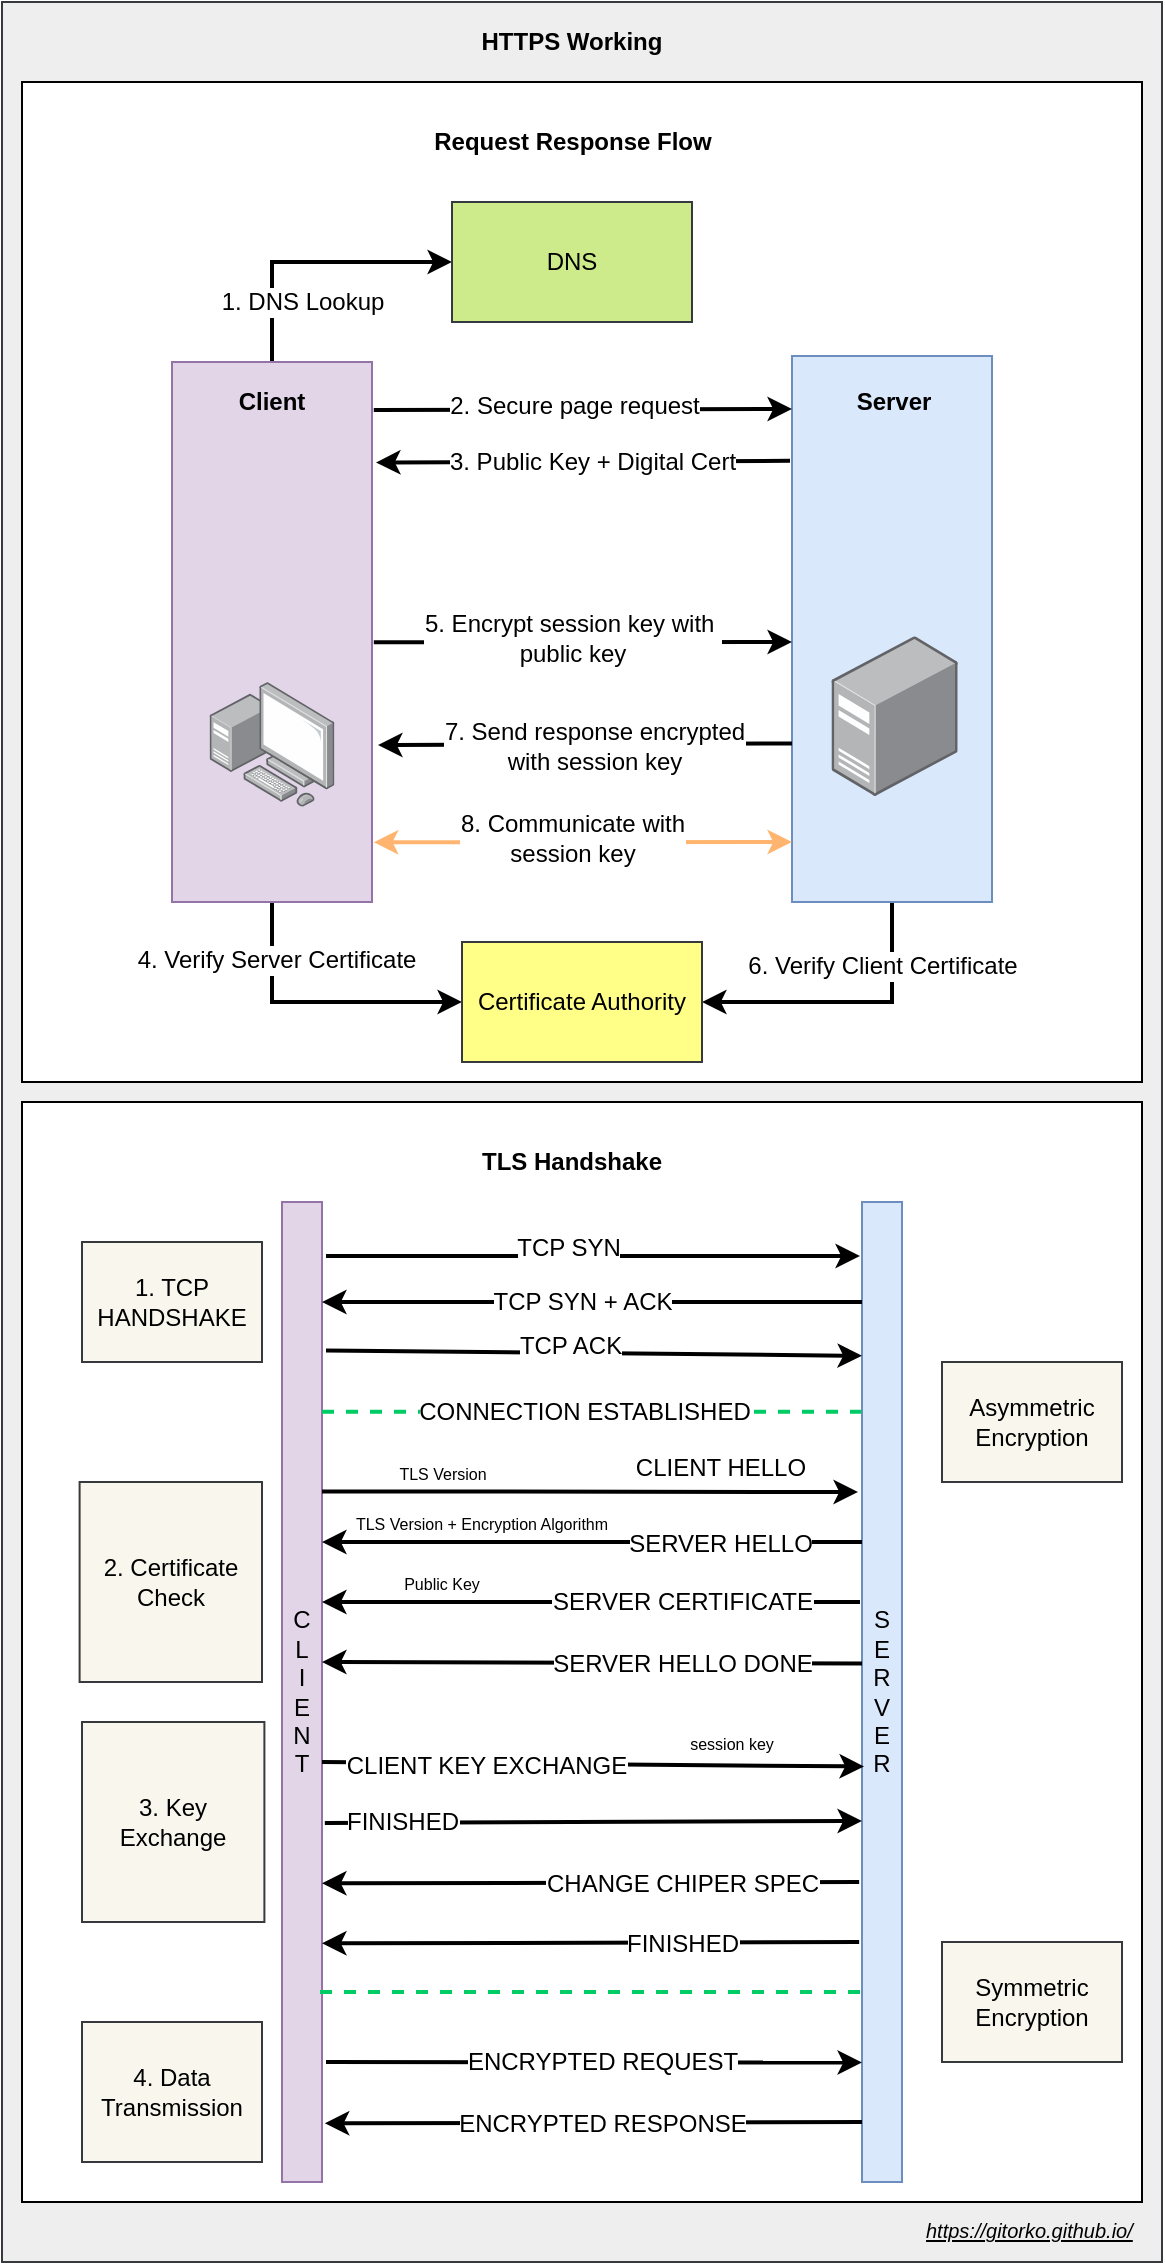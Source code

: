 <mxfile version="12.6.5" type="device"><diagram id="EBuwIu-gtz8wSPF9Wxdv" name="Page-1"><mxGraphModel dx="922" dy="710" grid="1" gridSize="10" guides="1" tooltips="1" connect="1" arrows="1" fold="1" page="1" pageScale="1" pageWidth="500" pageHeight="1200" math="0" shadow="0"><root><mxCell id="0"/><mxCell id="1" parent="0"/><mxCell id="pPhVo5BkVxAI8eTANeyr-93" value="" style="rounded=0;whiteSpace=wrap;html=1;fillColor=#eeeeee;strokeColor=#36393d;" vertex="1" parent="1"><mxGeometry x="40" y="150" width="580" height="1130" as="geometry"/></mxCell><mxCell id="pPhVo5BkVxAI8eTANeyr-84" value="" style="rounded=0;whiteSpace=wrap;html=1;" vertex="1" parent="1"><mxGeometry x="50" y="190" width="560" height="500" as="geometry"/></mxCell><mxCell id="pPhVo5BkVxAI8eTANeyr-34" value="" style="rounded=0;whiteSpace=wrap;html=1;" vertex="1" parent="1"><mxGeometry x="50" y="700" width="560" height="550" as="geometry"/></mxCell><mxCell id="pPhVo5BkVxAI8eTANeyr-89" style="edgeStyle=orthogonalEdgeStyle;rounded=0;orthogonalLoop=1;jettySize=auto;html=1;entryX=1;entryY=0.5;entryDx=0;entryDy=0;strokeColor=#000000;strokeWidth=2;exitX=0.5;exitY=1;exitDx=0;exitDy=0;" edge="1" parent="1" source="pPhVo5BkVxAI8eTANeyr-4" target="pPhVo5BkVxAI8eTANeyr-14"><mxGeometry relative="1" as="geometry"/></mxCell><mxCell id="pPhVo5BkVxAI8eTANeyr-90" value="6. Verify Client Certificate" style="text;html=1;align=center;verticalAlign=middle;resizable=0;points=[];labelBackgroundColor=#ffffff;" vertex="1" connectable="0" parent="pPhVo5BkVxAI8eTANeyr-89"><mxGeometry x="-0.486" y="1" relative="1" as="geometry"><mxPoint x="-6" y="-5.33" as="offset"/></mxGeometry></mxCell><mxCell id="pPhVo5BkVxAI8eTANeyr-4" value="" style="rounded=0;whiteSpace=wrap;html=1;fillColor=#dae8fc;strokeColor=#6c8ebf;" vertex="1" parent="1"><mxGeometry x="435" y="327" width="100" height="273" as="geometry"/></mxCell><mxCell id="pPhVo5BkVxAI8eTANeyr-7" style="edgeStyle=orthogonalEdgeStyle;rounded=0;orthogonalLoop=1;jettySize=auto;html=1;entryX=0;entryY=0.5;entryDx=0;entryDy=0;strokeWidth=2;exitX=0.5;exitY=0;exitDx=0;exitDy=0;" edge="1" parent="1" source="pPhVo5BkVxAI8eTANeyr-3" target="pPhVo5BkVxAI8eTANeyr-6"><mxGeometry relative="1" as="geometry"/></mxCell><mxCell id="pPhVo5BkVxAI8eTANeyr-8" value="1. DNS Lookup" style="text;html=1;align=center;verticalAlign=middle;resizable=0;points=[];labelBackgroundColor=#ffffff;" vertex="1" connectable="0" parent="pPhVo5BkVxAI8eTANeyr-7"><mxGeometry x="-0.059" y="-26" relative="1" as="geometry"><mxPoint x="-0.83" y="-6" as="offset"/></mxGeometry></mxCell><mxCell id="pPhVo5BkVxAI8eTANeyr-15" style="edgeStyle=orthogonalEdgeStyle;rounded=0;orthogonalLoop=1;jettySize=auto;html=1;entryX=0;entryY=0.5;entryDx=0;entryDy=0;strokeWidth=2;exitX=0.5;exitY=1;exitDx=0;exitDy=0;" edge="1" parent="1" source="pPhVo5BkVxAI8eTANeyr-3" target="pPhVo5BkVxAI8eTANeyr-14"><mxGeometry relative="1" as="geometry"/></mxCell><mxCell id="pPhVo5BkVxAI8eTANeyr-16" value="4. Verify Server Certificate" style="text;html=1;align=center;verticalAlign=middle;resizable=0;points=[];labelBackgroundColor=#ffffff;" vertex="1" connectable="0" parent="pPhVo5BkVxAI8eTANeyr-15"><mxGeometry x="-0.6" y="2" relative="1" as="geometry"><mxPoint as="offset"/></mxGeometry></mxCell><mxCell id="pPhVo5BkVxAI8eTANeyr-3" value="" style="rounded=0;whiteSpace=wrap;html=1;fillColor=#e1d5e7;strokeColor=#9673a6;" vertex="1" parent="1"><mxGeometry x="125" y="330" width="100" height="270" as="geometry"/></mxCell><mxCell id="pPhVo5BkVxAI8eTANeyr-1" value="" style="points=[];aspect=fixed;html=1;align=center;shadow=0;dashed=0;image;image=img/lib/allied_telesis/computer_and_terminals/Server_Desktop.svg;" vertex="1" parent="1"><mxGeometry x="454.74" y="467" width="63.11" height="80" as="geometry"/></mxCell><mxCell id="pPhVo5BkVxAI8eTANeyr-2" value="" style="points=[];aspect=fixed;html=1;align=center;shadow=0;dashed=0;image;image=img/lib/allied_telesis/computer_and_terminals/Personal_Computer_with_Server.svg;" vertex="1" parent="1"><mxGeometry x="143.8" y="490" width="62.4" height="62.4" as="geometry"/></mxCell><mxCell id="pPhVo5BkVxAI8eTANeyr-5" value="" style="endArrow=classic;html=1;entryX=0;entryY=0.097;entryDx=0;entryDy=0;entryPerimeter=0;strokeWidth=2;exitX=1.009;exitY=0.089;exitDx=0;exitDy=0;exitPerimeter=0;" edge="1" parent="1" source="pPhVo5BkVxAI8eTANeyr-3" target="pPhVo5BkVxAI8eTANeyr-4"><mxGeometry width="50" height="50" relative="1" as="geometry"><mxPoint x="235" y="362" as="sourcePoint"/><mxPoint x="345" y="360" as="targetPoint"/></mxGeometry></mxCell><mxCell id="pPhVo5BkVxAI8eTANeyr-9" value="2. Secure page request" style="text;html=1;align=center;verticalAlign=middle;resizable=0;points=[];labelBackgroundColor=#ffffff;" vertex="1" connectable="0" parent="pPhVo5BkVxAI8eTANeyr-5"><mxGeometry x="-0.061" y="2" relative="1" as="geometry"><mxPoint x="2.01" as="offset"/></mxGeometry></mxCell><mxCell id="pPhVo5BkVxAI8eTANeyr-6" value="DNS" style="rounded=0;whiteSpace=wrap;html=1;fillColor=#cdeb8b;strokeColor=#36393d;" vertex="1" parent="1"><mxGeometry x="265" y="250" width="120" height="60" as="geometry"/></mxCell><mxCell id="pPhVo5BkVxAI8eTANeyr-10" value="" style="endArrow=classic;html=1;strokeWidth=2;exitX=-0.01;exitY=0.192;exitDx=0;exitDy=0;exitPerimeter=0;entryX=1.02;entryY=0.186;entryDx=0;entryDy=0;entryPerimeter=0;" edge="1" parent="1" source="pPhVo5BkVxAI8eTANeyr-4" target="pPhVo5BkVxAI8eTANeyr-3"><mxGeometry width="50" height="50" relative="1" as="geometry"><mxPoint x="325" y="500" as="sourcePoint"/><mxPoint x="375" y="450" as="targetPoint"/></mxGeometry></mxCell><mxCell id="pPhVo5BkVxAI8eTANeyr-11" value="3. Public Key + Digital Cert" style="text;html=1;align=center;verticalAlign=middle;resizable=0;points=[];labelBackgroundColor=#ffffff;" vertex="1" connectable="0" parent="pPhVo5BkVxAI8eTANeyr-10"><mxGeometry x="0.507" relative="1" as="geometry"><mxPoint x="57" as="offset"/></mxGeometry></mxCell><mxCell id="pPhVo5BkVxAI8eTANeyr-12" value="Client" style="text;html=1;strokeColor=none;fillColor=none;align=center;verticalAlign=middle;whiteSpace=wrap;rounded=0;fontStyle=1" vertex="1" parent="1"><mxGeometry x="155" y="340" width="40" height="20" as="geometry"/></mxCell><mxCell id="pPhVo5BkVxAI8eTANeyr-13" value="Server" style="text;html=1;strokeColor=none;fillColor=none;align=center;verticalAlign=middle;whiteSpace=wrap;rounded=0;fontStyle=1" vertex="1" parent="1"><mxGeometry x="466.3" y="340" width="40" height="20" as="geometry"/></mxCell><mxCell id="pPhVo5BkVxAI8eTANeyr-14" value="Certificate Authority" style="rounded=0;whiteSpace=wrap;html=1;fillColor=#ffff88;strokeColor=#36393d;" vertex="1" parent="1"><mxGeometry x="270" y="620" width="120" height="60" as="geometry"/></mxCell><mxCell id="pPhVo5BkVxAI8eTANeyr-17" value="" style="endArrow=classic;html=1;entryX=0;entryY=0.097;entryDx=0;entryDy=0;entryPerimeter=0;strokeWidth=2;exitX=1.009;exitY=0.089;exitDx=0;exitDy=0;exitPerimeter=0;" edge="1" parent="1"><mxGeometry width="50" height="50" relative="1" as="geometry"><mxPoint x="225.9" y="470.12" as="sourcePoint"/><mxPoint x="435" y="470.0" as="targetPoint"/></mxGeometry></mxCell><mxCell id="pPhVo5BkVxAI8eTANeyr-18" value="5. Encrypt session key with&amp;nbsp;&lt;br&gt;public key" style="text;html=1;align=center;verticalAlign=middle;resizable=0;points=[];labelBackgroundColor=#ffffff;" vertex="1" connectable="0" parent="pPhVo5BkVxAI8eTANeyr-17"><mxGeometry x="-0.061" y="2" relative="1" as="geometry"><mxPoint x="1.1" as="offset"/></mxGeometry></mxCell><mxCell id="pPhVo5BkVxAI8eTANeyr-19" value="" style="endArrow=classic;html=1;strokeWidth=2;exitX=-0.01;exitY=0.192;exitDx=0;exitDy=0;exitPerimeter=0;entryX=1.02;entryY=0.186;entryDx=0;entryDy=0;entryPerimeter=0;" edge="1" parent="1"><mxGeometry width="50" height="50" relative="1" as="geometry"><mxPoint x="435" y="520.7" as="sourcePoint"/><mxPoint x="228" y="521.54" as="targetPoint"/></mxGeometry></mxCell><mxCell id="pPhVo5BkVxAI8eTANeyr-20" value="7. Send response encrypted &lt;br&gt;with session key" style="text;html=1;align=center;verticalAlign=middle;resizable=0;points=[];labelBackgroundColor=#ffffff;" vertex="1" connectable="0" parent="pPhVo5BkVxAI8eTANeyr-19"><mxGeometry x="0.507" relative="1" as="geometry"><mxPoint x="57" as="offset"/></mxGeometry></mxCell><mxCell id="pPhVo5BkVxAI8eTANeyr-22" value="C&lt;br&gt;L&lt;br&gt;I&lt;br&gt;E&lt;br&gt;N&lt;br&gt;T" style="rounded=0;whiteSpace=wrap;html=1;fillColor=#e1d5e7;strokeColor=#9673a6;" vertex="1" parent="1"><mxGeometry x="180" y="750" width="20" height="490" as="geometry"/></mxCell><mxCell id="pPhVo5BkVxAI8eTANeyr-23" value="S&lt;br&gt;E&lt;br&gt;R&lt;br&gt;V&lt;br&gt;E&lt;br&gt;R" style="rounded=0;whiteSpace=wrap;html=1;fillColor=#dae8fc;strokeColor=#6c8ebf;" vertex="1" parent="1"><mxGeometry x="470" y="750" width="20" height="490" as="geometry"/></mxCell><mxCell id="pPhVo5BkVxAI8eTANeyr-26" value="" style="endArrow=classic;html=1;strokeWidth=2;entryX=1;entryY=0.5;entryDx=0;entryDy=0;" edge="1" parent="1"><mxGeometry width="50" height="50" relative="1" as="geometry"><mxPoint x="470" y="800" as="sourcePoint"/><mxPoint x="200" y="800" as="targetPoint"/></mxGeometry></mxCell><mxCell id="pPhVo5BkVxAI8eTANeyr-27" value="TCP SYN + ACK" style="text;html=1;align=center;verticalAlign=middle;resizable=0;points=[];labelBackgroundColor=#ffffff;" vertex="1" connectable="0" parent="pPhVo5BkVxAI8eTANeyr-26"><mxGeometry x="0.15" y="-1" relative="1" as="geometry"><mxPoint x="15" y="1" as="offset"/></mxGeometry></mxCell><mxCell id="pPhVo5BkVxAI8eTANeyr-28" value="" style="endArrow=classic;html=1;strokeWidth=2;exitX=1;exitY=0.133;exitDx=0;exitDy=0;exitPerimeter=0;entryX=0;entryY=0.157;entryDx=0;entryDy=0;entryPerimeter=0;" edge="1" parent="1" target="pPhVo5BkVxAI8eTANeyr-23"><mxGeometry width="50" height="50" relative="1" as="geometry"><mxPoint x="202" y="824.2" as="sourcePoint"/><mxPoint x="400" y="825.28" as="targetPoint"/></mxGeometry></mxCell><mxCell id="pPhVo5BkVxAI8eTANeyr-29" value="TCP ACK" style="text;html=1;align=center;verticalAlign=middle;resizable=0;points=[];labelBackgroundColor=#ffffff;" vertex="1" connectable="0" parent="pPhVo5BkVxAI8eTANeyr-28"><mxGeometry x="-0.101" y="4" relative="1" as="geometry"><mxPoint x="0.98" as="offset"/></mxGeometry></mxCell><mxCell id="pPhVo5BkVxAI8eTANeyr-35" value="TLS Handshake" style="text;html=1;strokeColor=none;fillColor=none;align=center;verticalAlign=middle;whiteSpace=wrap;rounded=0;fontStyle=1" vertex="1" parent="1"><mxGeometry x="275" y="720" width="100" height="20" as="geometry"/></mxCell><mxCell id="pPhVo5BkVxAI8eTANeyr-38" value="" style="endArrow=classic;html=1;strokeWidth=2;exitX=1;exitY=0.25;exitDx=0;exitDy=0;" edge="1" parent="1"><mxGeometry width="50" height="50" relative="1" as="geometry"><mxPoint x="200" y="894.71" as="sourcePoint"/><mxPoint x="468" y="895" as="targetPoint"/></mxGeometry></mxCell><mxCell id="pPhVo5BkVxAI8eTANeyr-39" value="CLIENT HELLO" style="text;html=1;align=center;verticalAlign=middle;resizable=0;points=[];labelBackgroundColor=#ffffff;" vertex="1" connectable="0" parent="pPhVo5BkVxAI8eTANeyr-38"><mxGeometry x="-0.101" y="4" relative="1" as="geometry"><mxPoint x="78.64" y="-8.05" as="offset"/></mxGeometry></mxCell><mxCell id="pPhVo5BkVxAI8eTANeyr-43" value="" style="endArrow=classic;html=1;strokeWidth=2;exitX=1;exitY=0.133;exitDx=0;exitDy=0;exitPerimeter=0;" edge="1" parent="1"><mxGeometry width="50" height="50" relative="1" as="geometry"><mxPoint x="202" y="777.0" as="sourcePoint"/><mxPoint x="469" y="777" as="targetPoint"/></mxGeometry></mxCell><mxCell id="pPhVo5BkVxAI8eTANeyr-44" value="TCP SYN" style="text;html=1;align=center;verticalAlign=middle;resizable=0;points=[];labelBackgroundColor=#ffffff;" vertex="1" connectable="0" parent="pPhVo5BkVxAI8eTANeyr-43"><mxGeometry x="-0.101" y="4" relative="1" as="geometry"><mxPoint x="0.98" as="offset"/></mxGeometry></mxCell><mxCell id="pPhVo5BkVxAI8eTANeyr-46" value="" style="endArrow=classic;html=1;strokeWidth=2;exitX=0;exitY=0.347;exitDx=0;exitDy=0;entryX=1;entryY=0.5;entryDx=0;entryDy=0;exitPerimeter=0;" edge="1" parent="1" source="pPhVo5BkVxAI8eTANeyr-23"><mxGeometry width="50" height="50" relative="1" as="geometry"><mxPoint x="400" y="920" as="sourcePoint"/><mxPoint x="200" y="920" as="targetPoint"/></mxGeometry></mxCell><mxCell id="pPhVo5BkVxAI8eTANeyr-47" value="SERVER HELLO" style="text;html=1;align=center;verticalAlign=middle;resizable=0;points=[];labelBackgroundColor=#ffffff;" vertex="1" connectable="0" parent="pPhVo5BkVxAI8eTANeyr-46"><mxGeometry x="0.15" y="-1" relative="1" as="geometry"><mxPoint x="84.42" y="1.31" as="offset"/></mxGeometry></mxCell><mxCell id="pPhVo5BkVxAI8eTANeyr-48" value="" style="endArrow=classic;html=1;strokeWidth=2;entryX=1;entryY=0.5;entryDx=0;entryDy=0;" edge="1" parent="1"><mxGeometry width="50" height="50" relative="1" as="geometry"><mxPoint x="469" y="950" as="sourcePoint"/><mxPoint x="200" y="950" as="targetPoint"/></mxGeometry></mxCell><mxCell id="pPhVo5BkVxAI8eTANeyr-49" value="SERVER CERTIFICATE" style="text;html=1;align=center;verticalAlign=middle;resizable=0;points=[];labelBackgroundColor=#ffffff;" vertex="1" connectable="0" parent="pPhVo5BkVxAI8eTANeyr-48"><mxGeometry x="0.15" y="-1" relative="1" as="geometry"><mxPoint x="65.43" y="1" as="offset"/></mxGeometry></mxCell><mxCell id="pPhVo5BkVxAI8eTANeyr-50" value="" style="endArrow=classic;html=1;strokeWidth=2;exitX=0;exitY=0.471;exitDx=0;exitDy=0;entryX=1;entryY=0.5;entryDx=0;entryDy=0;exitPerimeter=0;" edge="1" parent="1" source="pPhVo5BkVxAI8eTANeyr-23"><mxGeometry width="50" height="50" relative="1" as="geometry"><mxPoint x="400" y="980" as="sourcePoint"/><mxPoint x="200" y="980" as="targetPoint"/></mxGeometry></mxCell><mxCell id="pPhVo5BkVxAI8eTANeyr-51" value="SERVER HELLO DONE" style="text;html=1;align=center;verticalAlign=middle;resizable=0;points=[];labelBackgroundColor=#ffffff;" vertex="1" connectable="0" parent="pPhVo5BkVxAI8eTANeyr-50"><mxGeometry x="0.15" y="-1" relative="1" as="geometry"><mxPoint x="65.71" y="1" as="offset"/></mxGeometry></mxCell><mxCell id="pPhVo5BkVxAI8eTANeyr-55" value="1. TCP&lt;br&gt;HANDSHAKE" style="rounded=0;whiteSpace=wrap;html=1;fillColor=#f9f7ed;strokeColor=#36393d;" vertex="1" parent="1"><mxGeometry x="80" y="770" width="90" height="60" as="geometry"/></mxCell><mxCell id="pPhVo5BkVxAI8eTANeyr-56" value="2. Certificate Check" style="rounded=0;whiteSpace=wrap;html=1;fillColor=#f9f7ed;strokeColor=#36393d;" vertex="1" parent="1"><mxGeometry x="78.8" y="890" width="91.2" height="100" as="geometry"/></mxCell><mxCell id="pPhVo5BkVxAI8eTANeyr-57" value="&lt;font style=&quot;font-size: 8px&quot;&gt;TLS Version&lt;/font&gt;" style="text;html=1;strokeColor=none;fillColor=none;align=center;verticalAlign=middle;whiteSpace=wrap;rounded=0;" vertex="1" parent="1"><mxGeometry x="225.65" y="880" width="68.7" height="10" as="geometry"/></mxCell><mxCell id="pPhVo5BkVxAI8eTANeyr-58" value="&lt;font style=&quot;font-size: 8px&quot;&gt;TLS Version + Encryption Algorithm&lt;/font&gt;" style="text;html=1;strokeColor=none;fillColor=none;align=center;verticalAlign=middle;whiteSpace=wrap;rounded=0;" vertex="1" parent="1"><mxGeometry x="210" y="900" width="140" height="20" as="geometry"/></mxCell><mxCell id="pPhVo5BkVxAI8eTANeyr-59" value="&lt;font style=&quot;font-size: 8px&quot;&gt;Public Key&lt;/font&gt;" style="text;html=1;strokeColor=none;fillColor=none;align=center;verticalAlign=middle;whiteSpace=wrap;rounded=0;" vertex="1" parent="1"><mxGeometry x="240" y="935" width="40" height="10" as="geometry"/></mxCell><mxCell id="pPhVo5BkVxAI8eTANeyr-60" value="" style="endArrow=none;dashed=1;html=1;strokeColor=#00CC66;strokeWidth=2;entryX=-0.017;entryY=0.214;entryDx=0;entryDy=0;exitX=1;exitY=0.214;exitDx=0;exitDy=0;exitPerimeter=0;entryPerimeter=0;" edge="1" parent="1" source="pPhVo5BkVxAI8eTANeyr-22" target="pPhVo5BkVxAI8eTANeyr-23"><mxGeometry width="50" height="50" relative="1" as="geometry"><mxPoint x="250" y="900" as="sourcePoint"/><mxPoint x="300" y="850" as="targetPoint"/></mxGeometry></mxCell><mxCell id="pPhVo5BkVxAI8eTANeyr-61" value="CONNECTION ESTABLISHED" style="text;html=1;align=center;verticalAlign=middle;resizable=0;points=[];labelBackgroundColor=#ffffff;" vertex="1" connectable="0" parent="pPhVo5BkVxAI8eTANeyr-60"><mxGeometry x="-0.12" relative="1" as="geometry"><mxPoint x="12" as="offset"/></mxGeometry></mxCell><mxCell id="pPhVo5BkVxAI8eTANeyr-62" value="3. Key Exchange" style="rounded=0;whiteSpace=wrap;html=1;fillColor=#f9f7ed;strokeColor=#36393d;" vertex="1" parent="1"><mxGeometry x="80" y="1010" width="91.2" height="100" as="geometry"/></mxCell><mxCell id="pPhVo5BkVxAI8eTANeyr-63" value="" style="endArrow=classic;html=1;strokeWidth=2;exitX=1;exitY=0.25;exitDx=0;exitDy=0;entryX=0.05;entryY=0.576;entryDx=0;entryDy=0;entryPerimeter=0;" edge="1" parent="1" target="pPhVo5BkVxAI8eTANeyr-23"><mxGeometry width="50" height="50" relative="1" as="geometry"><mxPoint x="200" y="1030.0" as="sourcePoint"/><mxPoint x="400" y="1030.0" as="targetPoint"/></mxGeometry></mxCell><mxCell id="pPhVo5BkVxAI8eTANeyr-64" value="CLIENT KEY EXCHANGE" style="text;html=1;align=center;verticalAlign=middle;resizable=0;points=[];labelBackgroundColor=#ffffff;" vertex="1" connectable="0" parent="pPhVo5BkVxAI8eTANeyr-63"><mxGeometry x="-0.101" y="4" relative="1" as="geometry"><mxPoint x="-40.67" y="4.5" as="offset"/></mxGeometry></mxCell><mxCell id="pPhVo5BkVxAI8eTANeyr-68" value="&lt;font style=&quot;font-size: 8px&quot;&gt;session key&lt;/font&gt;" style="text;html=1;strokeColor=none;fillColor=none;align=center;verticalAlign=middle;whiteSpace=wrap;rounded=0;" vertex="1" parent="1"><mxGeometry x="360" y="1010" width="90" height="20" as="geometry"/></mxCell><mxCell id="pPhVo5BkVxAI8eTANeyr-69" value="" style="endArrow=classic;html=1;strokeWidth=2;exitX=-0.071;exitY=0.546;exitDx=0;exitDy=0;entryX=1;entryY=0.5;entryDx=0;entryDy=0;exitPerimeter=0;" edge="1" parent="1"><mxGeometry width="50" height="50" relative="1" as="geometry"><mxPoint x="468.58" y="1090" as="sourcePoint"/><mxPoint x="200" y="1090.68" as="targetPoint"/></mxGeometry></mxCell><mxCell id="pPhVo5BkVxAI8eTANeyr-70" value="CHANGE CHIPER SPEC" style="text;html=1;align=center;verticalAlign=middle;resizable=0;points=[];labelBackgroundColor=#ffffff;" vertex="1" connectable="0" parent="pPhVo5BkVxAI8eTANeyr-69"><mxGeometry x="0.15" y="-1" relative="1" as="geometry"><mxPoint x="65.71" y="1" as="offset"/></mxGeometry></mxCell><mxCell id="pPhVo5BkVxAI8eTANeyr-71" value="" style="endArrow=classic;html=1;strokeWidth=2;exitX=-0.071;exitY=0.546;exitDx=0;exitDy=0;entryX=1;entryY=0.5;entryDx=0;entryDy=0;exitPerimeter=0;" edge="1" parent="1"><mxGeometry width="50" height="50" relative="1" as="geometry"><mxPoint x="468.58" y="1120" as="sourcePoint"/><mxPoint x="200" y="1120.68" as="targetPoint"/></mxGeometry></mxCell><mxCell id="pPhVo5BkVxAI8eTANeyr-72" value="FINISHED" style="text;html=1;align=center;verticalAlign=middle;resizable=0;points=[];labelBackgroundColor=#ffffff;" vertex="1" connectable="0" parent="pPhVo5BkVxAI8eTANeyr-71"><mxGeometry x="0.15" y="-1" relative="1" as="geometry"><mxPoint x="65.71" y="1" as="offset"/></mxGeometry></mxCell><mxCell id="pPhVo5BkVxAI8eTANeyr-73" value="" style="endArrow=classic;html=1;strokeWidth=2;exitX=1;exitY=0.25;exitDx=0;exitDy=0;entryX=-0.071;entryY=0.664;entryDx=0;entryDy=0;entryPerimeter=0;" edge="1" parent="1"><mxGeometry width="50" height="50" relative="1" as="geometry"><mxPoint x="201.42" y="1060.56" as="sourcePoint"/><mxPoint x="470.0" y="1059.44" as="targetPoint"/></mxGeometry></mxCell><mxCell id="pPhVo5BkVxAI8eTANeyr-74" value="FINISHED" style="text;html=1;align=center;verticalAlign=middle;resizable=0;points=[];labelBackgroundColor=#ffffff;" vertex="1" connectable="0" parent="pPhVo5BkVxAI8eTANeyr-73"><mxGeometry x="-0.101" y="4" relative="1" as="geometry"><mxPoint x="-82.4" y="3.94" as="offset"/></mxGeometry></mxCell><mxCell id="pPhVo5BkVxAI8eTANeyr-75" value="Asymmetric&lt;br&gt;Encryption" style="rounded=0;whiteSpace=wrap;html=1;fillColor=#f9f7ed;strokeColor=#36393d;" vertex="1" parent="1"><mxGeometry x="510" y="830" width="90" height="60" as="geometry"/></mxCell><mxCell id="pPhVo5BkVxAI8eTANeyr-76" value="Symmetric&lt;br&gt;Encryption" style="rounded=0;whiteSpace=wrap;html=1;fillColor=#f9f7ed;strokeColor=#36393d;" vertex="1" parent="1"><mxGeometry x="510" y="1120" width="90" height="60" as="geometry"/></mxCell><mxCell id="pPhVo5BkVxAI8eTANeyr-77" value="" style="endArrow=none;dashed=1;html=1;strokeColor=#00CC66;strokeWidth=2;entryX=-0.017;entryY=0.806;entryDx=0;entryDy=0;entryPerimeter=0;" edge="1" parent="1" target="pPhVo5BkVxAI8eTANeyr-23"><mxGeometry width="50" height="50" relative="1" as="geometry"><mxPoint x="199" y="1145" as="sourcePoint"/><mxPoint x="470" y="1147.98" as="targetPoint"/></mxGeometry></mxCell><mxCell id="pPhVo5BkVxAI8eTANeyr-79" value="4. Data Transmission" style="rounded=0;whiteSpace=wrap;html=1;fillColor=#f9f7ed;strokeColor=#36393d;" vertex="1" parent="1"><mxGeometry x="80" y="1160" width="90" height="70" as="geometry"/></mxCell><mxCell id="pPhVo5BkVxAI8eTANeyr-80" value="" style="endArrow=classic;html=1;strokeWidth=2;exitX=1;exitY=0.25;exitDx=0;exitDy=0;" edge="1" parent="1"><mxGeometry width="50" height="50" relative="1" as="geometry"><mxPoint x="202" y="1180" as="sourcePoint"/><mxPoint x="470" y="1180.29" as="targetPoint"/></mxGeometry></mxCell><mxCell id="pPhVo5BkVxAI8eTANeyr-81" value="ENCRYPTED REQUEST" style="text;html=1;align=center;verticalAlign=middle;resizable=0;points=[];labelBackgroundColor=#ffffff;" vertex="1" connectable="0" parent="pPhVo5BkVxAI8eTANeyr-80"><mxGeometry x="-0.101" y="4" relative="1" as="geometry"><mxPoint x="17.16" y="3.87" as="offset"/></mxGeometry></mxCell><mxCell id="pPhVo5BkVxAI8eTANeyr-82" value="" style="endArrow=classic;html=1;strokeWidth=2;exitX=-0.071;exitY=0.546;exitDx=0;exitDy=0;entryX=1;entryY=0.5;entryDx=0;entryDy=0;exitPerimeter=0;" edge="1" parent="1"><mxGeometry width="50" height="50" relative="1" as="geometry"><mxPoint x="470.0" y="1210" as="sourcePoint"/><mxPoint x="201.42" y="1210.68" as="targetPoint"/></mxGeometry></mxCell><mxCell id="pPhVo5BkVxAI8eTANeyr-83" value="ENCRYPTED RESPONSE" style="text;html=1;align=center;verticalAlign=middle;resizable=0;points=[];labelBackgroundColor=#ffffff;" vertex="1" connectable="0" parent="pPhVo5BkVxAI8eTANeyr-82"><mxGeometry x="0.15" y="-1" relative="1" as="geometry"><mxPoint x="24.17" y="1" as="offset"/></mxGeometry></mxCell><mxCell id="pPhVo5BkVxAI8eTANeyr-85" value="Request Response Flow" style="text;html=1;strokeColor=none;fillColor=none;align=center;verticalAlign=middle;whiteSpace=wrap;rounded=0;fontStyle=1" vertex="1" parent="1"><mxGeometry x="239.5" y="210" width="171" height="20" as="geometry"/></mxCell><mxCell id="pPhVo5BkVxAI8eTANeyr-91" value="" style="endArrow=classic;html=1;entryX=0;entryY=0.097;entryDx=0;entryDy=0;entryPerimeter=0;strokeWidth=2;exitX=1.009;exitY=0.089;exitDx=0;exitDy=0;exitPerimeter=0;startArrow=classic;startFill=1;strokeColor=#FFB570;" edge="1" parent="1"><mxGeometry width="50" height="50" relative="1" as="geometry"><mxPoint x="225.9" y="570.12" as="sourcePoint"/><mxPoint x="435" y="570" as="targetPoint"/></mxGeometry></mxCell><mxCell id="pPhVo5BkVxAI8eTANeyr-92" value="8. Communicate with &lt;br&gt;session key" style="text;html=1;align=center;verticalAlign=middle;resizable=0;points=[];labelBackgroundColor=#ffffff;" vertex="1" connectable="0" parent="pPhVo5BkVxAI8eTANeyr-91"><mxGeometry x="-0.061" y="2" relative="1" as="geometry"><mxPoint x="1.1" as="offset"/></mxGeometry></mxCell><mxCell id="pPhVo5BkVxAI8eTANeyr-94" value="HTTPS Working" style="text;html=1;strokeColor=none;fillColor=none;align=center;verticalAlign=middle;whiteSpace=wrap;rounded=0;fontStyle=1" vertex="1" parent="1"><mxGeometry x="265" y="160" width="120" height="20" as="geometry"/></mxCell><UserObject label="&lt;font style=&quot;font-size: 10px&quot;&gt;&lt;i&gt;&lt;u&gt;https://gitorko.github.io/&lt;/u&gt;&lt;/i&gt;&lt;/font&gt;" link="https://gitorko.github.io/" id="pPhVo5BkVxAI8eTANeyr-95"><mxCell style="text;html=1;" vertex="1" parent="1"><mxGeometry x="500" y="1250" width="110" height="30" as="geometry"/></mxCell></UserObject></root></mxGraphModel></diagram></mxfile>